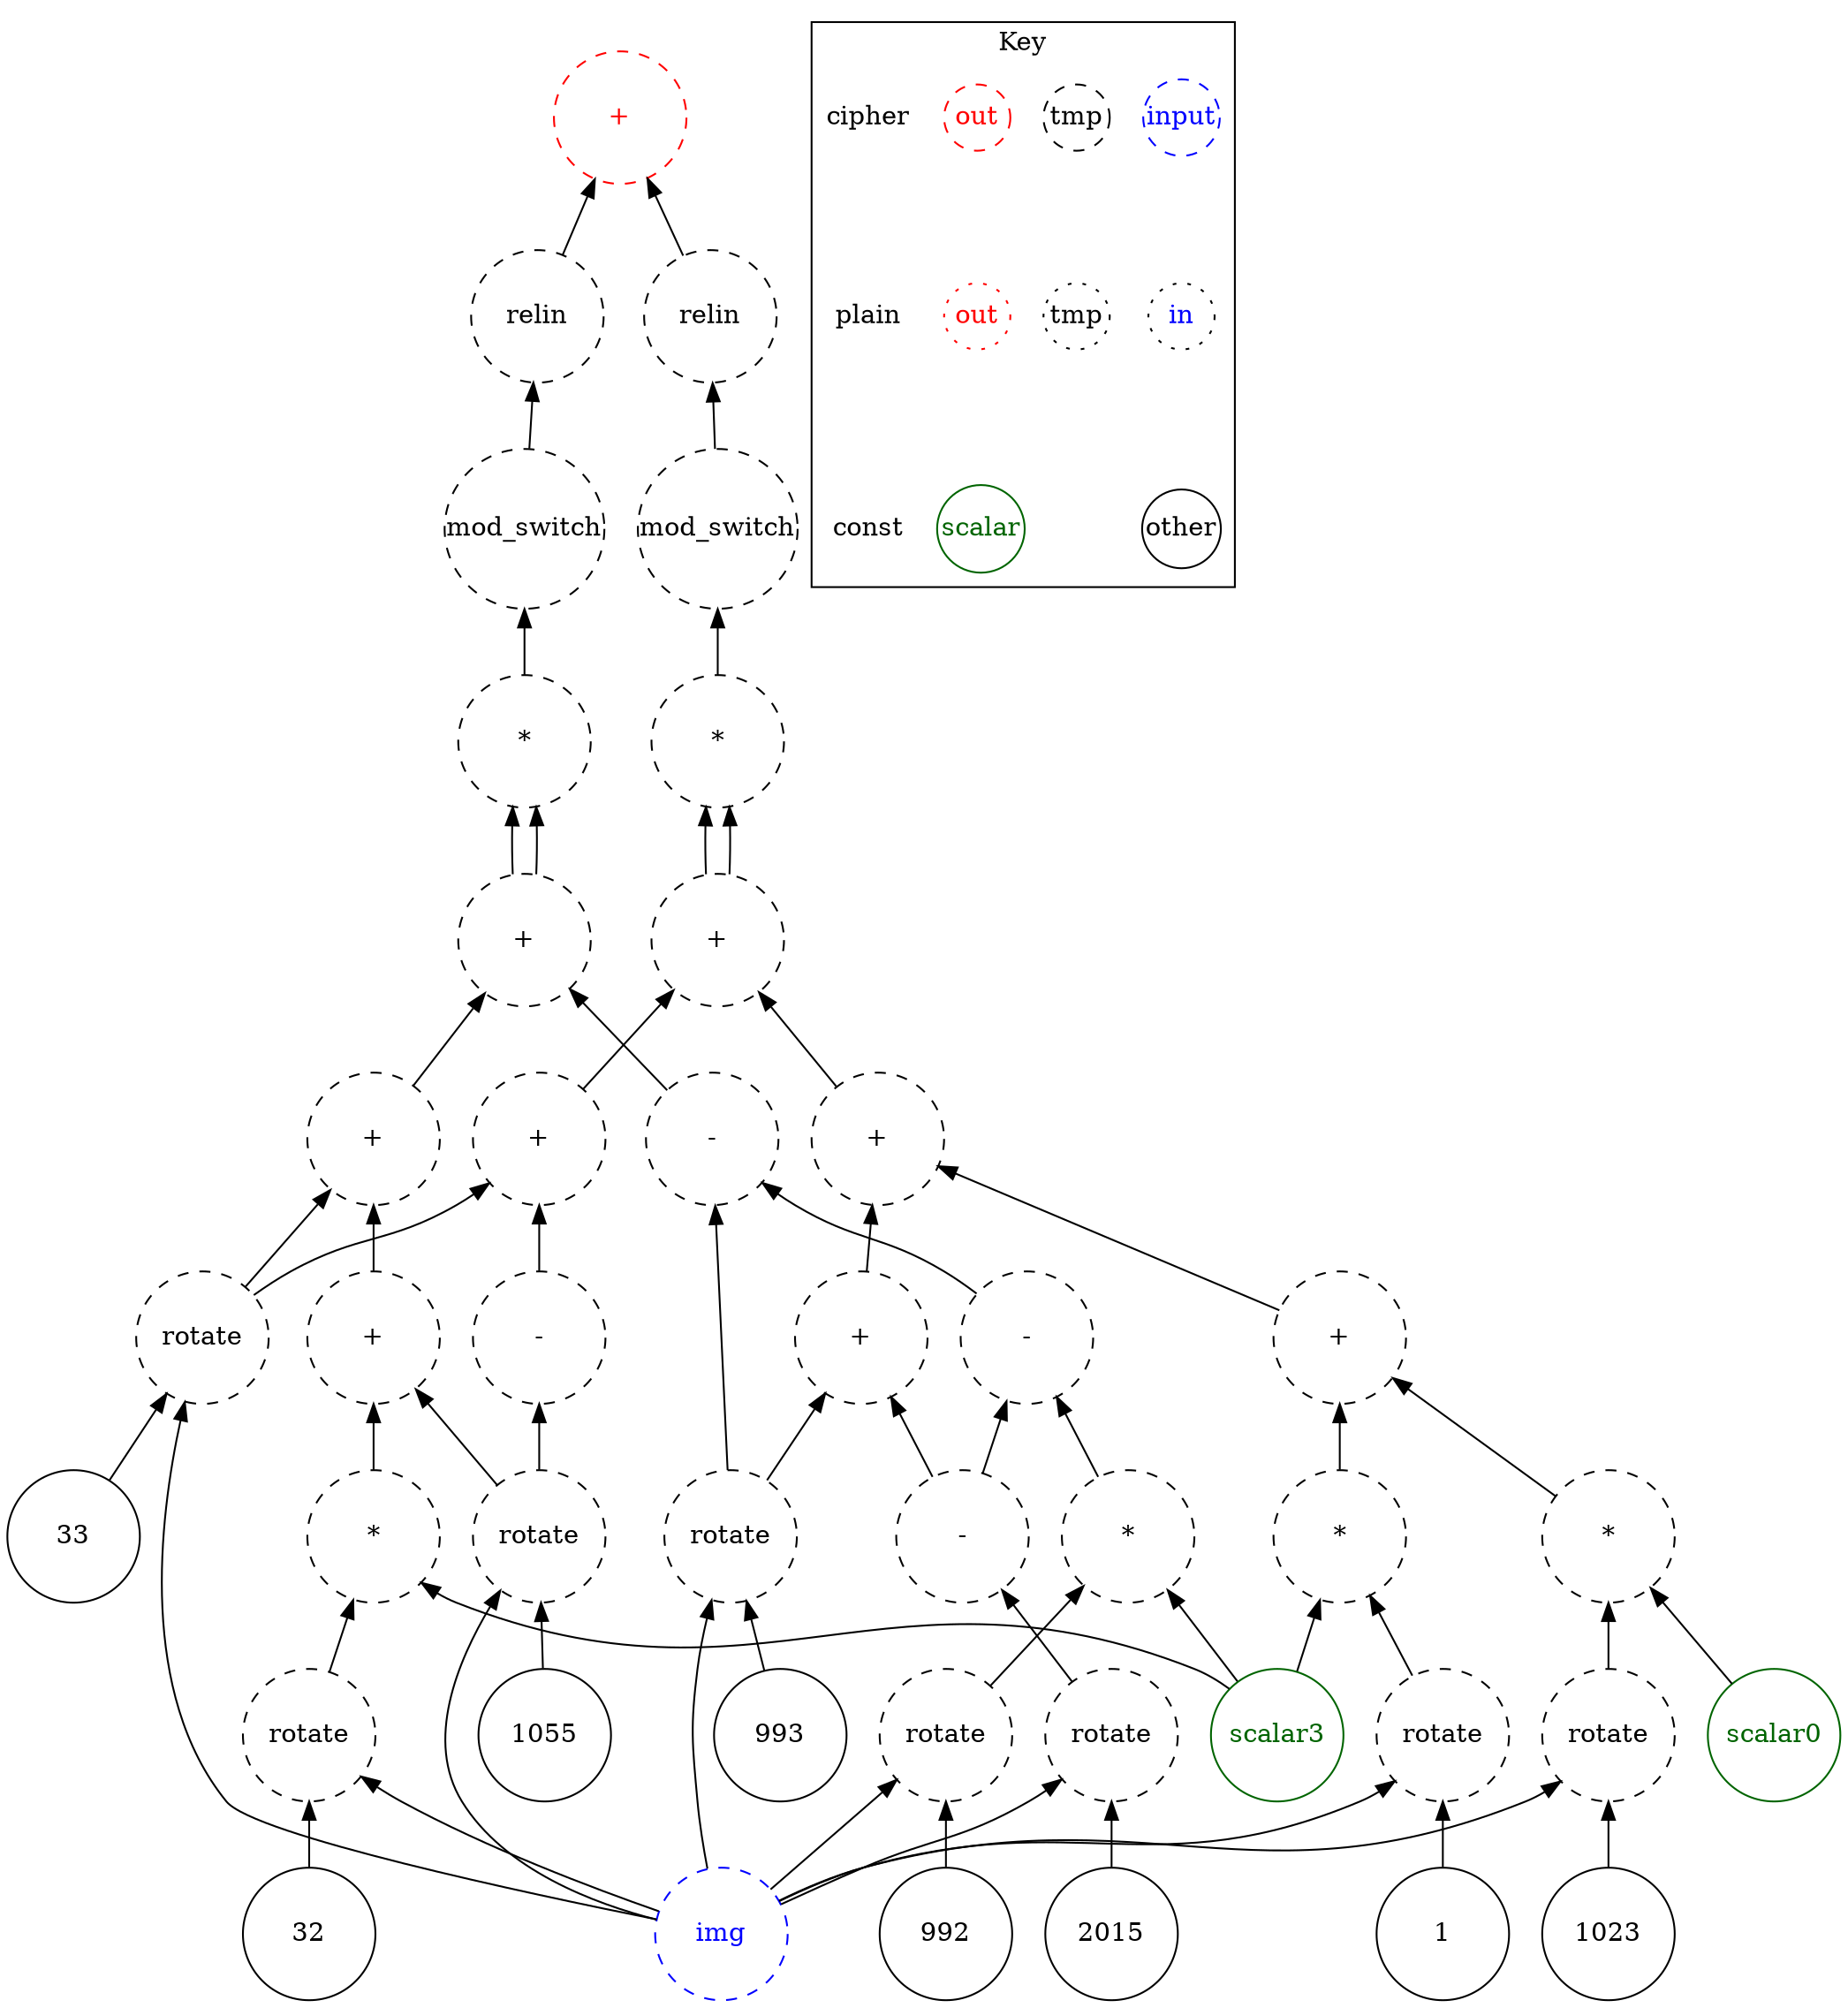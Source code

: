 digraph "sobel" {
node [shape=circle width=1 margin=0]
edge [dir=back]
33 [label="33" style=solid]
ciphertext0 [label="img" style=dashed color=blue fontcolor=blue]
ciphertext27 [label="rotate" style=dashed]
ciphertext27 -> ciphertext0
ciphertext27 -> 33
32 [label="32" style=solid]
ciphertext2 [label="rotate" style=dashed]
ciphertext2 -> ciphertext0
ciphertext2 -> 32
scalar3 [label="scalar3" style=solid color=darkgreen fontcolor=darkgreen]
ciphertext25 [label="*" style=dashed]
ciphertext25 -> scalar3
ciphertext25 -> ciphertext2
1055 [label="1055" style=solid]
ciphertext24 [label="rotate" style=dashed]
ciphertext24 -> ciphertext0
ciphertext24 -> 1055
ciphertext26 [label="+" style=dashed]
ciphertext26 -> ciphertext24
ciphertext26 -> ciphertext25
ciphertext28 [label="+" style=dashed]
ciphertext28 -> ciphertext26
ciphertext28 -> ciphertext27
993 [label="993" style=solid]
ciphertext22 [label="rotate" style=dashed]
ciphertext22 -> ciphertext0
ciphertext22 -> 993
992 [label="992" style=solid]
ciphertext1 [label="rotate" style=dashed]
ciphertext1 -> ciphertext0
ciphertext1 -> 992
ciphertext20 [label="*" style=dashed]
ciphertext20 -> scalar3
ciphertext20 -> ciphertext1
2015 [label="2015" style=solid]
ciphertext18 [label="rotate" style=dashed]
ciphertext18 -> ciphertext0
ciphertext18 -> 2015
ciphertext19 [label="-" style=dashed]
ciphertext19 -> ciphertext18
ciphertext21 [label="-" style=dashed]
ciphertext21 -> ciphertext19
ciphertext21 -> ciphertext20
ciphertext23 [label="-" style=dashed]
ciphertext23 -> ciphertext21
ciphertext23 -> ciphertext22
ciphertext29 [label="+" style=dashed]
ciphertext29 -> ciphertext23
ciphertext29 -> ciphertext28
ciphertext62 [label="*" style=dashed]
ciphertext62 -> ciphertext29
ciphertext62 -> ciphertext29
ciphertext62_level0 [label="mod_switch" style=dashed]
ciphertext62_level0 -> ciphertext62
ciphertext31 [label="relin" style=dashed]
ciphertext31 -> ciphertext62_level0
ciphertext13 [label="-" style=dashed]
ciphertext13 -> ciphertext24
ciphertext15 [label="+" style=dashed]
ciphertext15 -> ciphertext13
ciphertext15 -> ciphertext27
1 [label="1" style=solid]
ciphertext9 [label="rotate" style=dashed]
ciphertext9 -> ciphertext0
ciphertext9 -> 1
ciphertext10 [label="*" style=dashed]
ciphertext10 -> scalar3
ciphertext10 -> ciphertext9
1023 [label="1023" style=solid]
ciphertext7 [label="rotate" style=dashed]
ciphertext7 -> ciphertext0
ciphertext7 -> 1023
scalar0 [label="scalar0" style=solid color=darkgreen fontcolor=darkgreen]
ciphertext8 [label="*" style=dashed]
ciphertext8 -> scalar0
ciphertext8 -> ciphertext7
ciphertext11 [label="+" style=dashed]
ciphertext11 -> ciphertext8
ciphertext11 -> ciphertext10
ciphertext6 [label="+" style=dashed]
ciphertext6 -> ciphertext19
ciphertext6 -> ciphertext22
ciphertext16 [label="+" style=dashed]
ciphertext16 -> ciphertext6
ciphertext16 -> ciphertext11
ciphertext17 [label="+" style=dashed]
ciphertext17 -> ciphertext16
ciphertext17 -> ciphertext15
ciphertext64 [label="*" style=dashed]
ciphertext64 -> ciphertext17
ciphertext64 -> ciphertext17
ciphertext64_level0 [label="mod_switch" style=dashed]
ciphertext64_level0 -> ciphertext64
ciphertext30 [label="relin" style=dashed]
ciphertext30 -> ciphertext64_level0
ciphertext32 [label="+" style=dashed color=red fontcolor=red]
ciphertext32 -> ciphertext30
ciphertext32 -> ciphertext31
subgraph cluster_key {
    graph[label="Key"]
    node [width=0.5]
    edge [dir=forward style=invis]
    in_cipher [label=input color=blue fontcolor=blue style=dashed]
    tmp_cipher [label=tmp color=black fontcolor=black style=dashed]
    out_cipher [label=out color=red fontcolor=red style=dashed]
    cipher [shape=plain]

    in_plain [label=in icolor=blue fontcolor=blue style=dotted]
    tmp_plain [label=tmp color=black fontcolor=black style=dotted]
    out_plain [label=out color=red fontcolor=red style=dotted]
    plain [shape=plain]
    
    other [color=black fontcolor=black style=solid]
    scalar [color=darkgreen fontcolor=darkgreen style=solid]
    const[shape=plain]
    
    cipher -> plain
    plain -> const
    out_cipher -> out_plain
    in_cipher -> in_plain
    tmp_cipher -> tmp_plain
    in_plain -> other
    out_plain -> scalar
}
}
